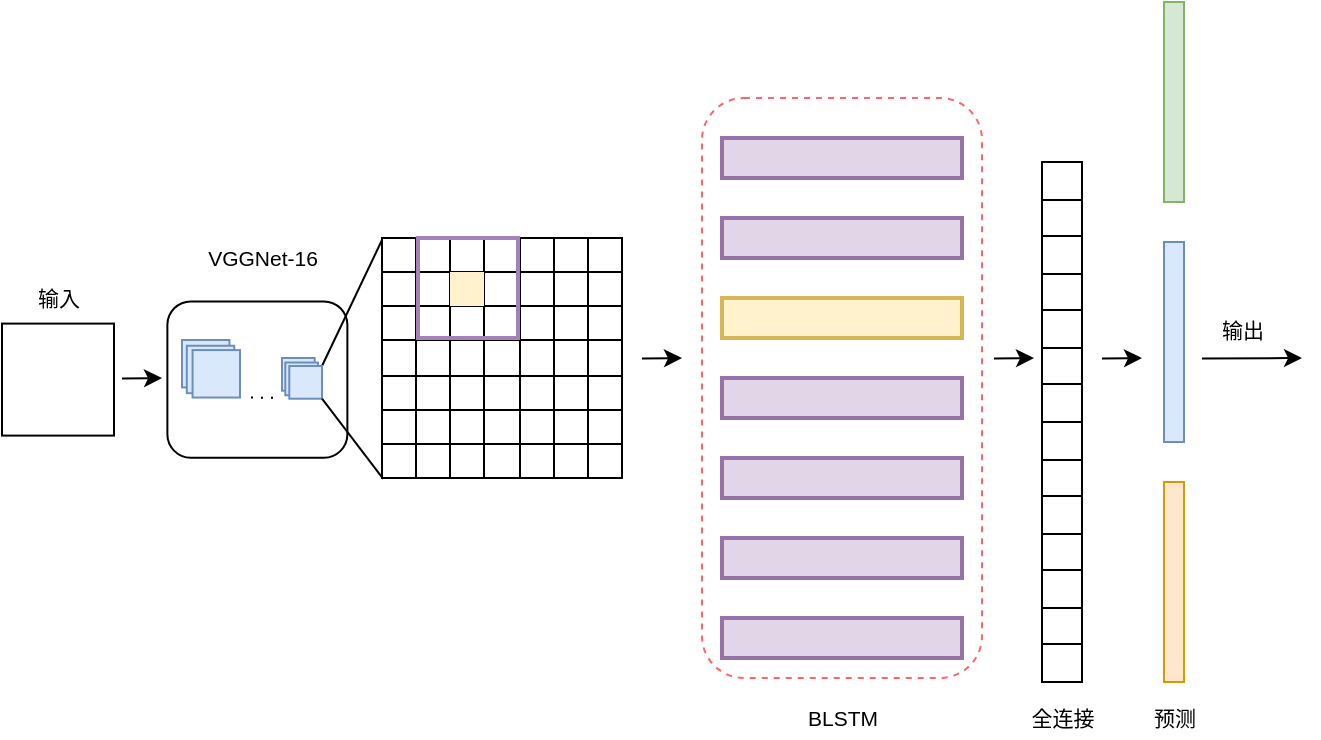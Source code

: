 <mxfile version="14.4.3" type="github">
  <diagram id="31m9Jq3Kzp0DEFLOu5cS" name="第 1 页">
    <mxGraphModel dx="981" dy="553" grid="1" gridSize="10" guides="1" tooltips="1" connect="1" arrows="1" fold="1" page="1" pageScale="1" pageWidth="827" pageHeight="1169" math="0" shadow="0">
      <root>
        <mxCell id="0" />
        <mxCell id="1" parent="0" />
        <mxCell id="COjROIzj7fQn3aTDEkL4-121" value="" style="rounded=1;whiteSpace=wrap;html=1;fillColor=none;dashed=1;strokeColor=#FF6666;" vertex="1" parent="1">
          <mxGeometry x="400" y="80" width="140" height="290" as="geometry" />
        </mxCell>
        <mxCell id="COjROIzj7fQn3aTDEkL4-10" value="" style="rounded=1;whiteSpace=wrap;html=1;fillColor=none;" vertex="1" parent="1">
          <mxGeometry x="132.69" y="181.7" width="90" height="78.18" as="geometry" />
        </mxCell>
        <mxCell id="COjROIzj7fQn3aTDEkL4-1" value="" style="whiteSpace=wrap;html=1;aspect=fixed;" vertex="1" parent="1">
          <mxGeometry x="50" y="192.793" width="56" height="56" as="geometry" />
        </mxCell>
        <mxCell id="COjROIzj7fQn3aTDEkL4-2" value="输入" style="text;html=1;align=center;verticalAlign=middle;resizable=0;points=[];autosize=1;fontSize=10.5;" vertex="1" parent="1">
          <mxGeometry x="58" y="170" width="40" height="20" as="geometry" />
        </mxCell>
        <mxCell id="COjROIzj7fQn3aTDEkL4-3" value="" style="endArrow=classic;html=1;" edge="1" parent="1">
          <mxGeometry width="50" height="50" relative="1" as="geometry">
            <mxPoint x="110" y="220.29" as="sourcePoint" />
            <mxPoint x="130" y="220" as="targetPoint" />
          </mxGeometry>
        </mxCell>
        <mxCell id="COjROIzj7fQn3aTDEkL4-11" value="&lt;font style=&quot;font-size: 10.5px&quot;&gt;VGGNet-16&lt;/font&gt;" style="text;html=1;align=center;verticalAlign=middle;resizable=0;points=[];autosize=1;fontSize=10.5;" vertex="1" parent="1">
          <mxGeometry x="140" y="150" width="80" height="20" as="geometry" />
        </mxCell>
        <mxCell id="COjROIzj7fQn3aTDEkL4-12" value="" style="shape=table;html=1;whiteSpace=wrap;startSize=0;container=1;collapsible=0;childLayout=tableLayout;" vertex="1" parent="1">
          <mxGeometry x="240" y="150" width="120" height="120" as="geometry" />
        </mxCell>
        <mxCell id="COjROIzj7fQn3aTDEkL4-13" value="" style="shape=partialRectangle;html=1;whiteSpace=wrap;collapsible=0;dropTarget=0;pointerEvents=0;fillColor=none;top=0;left=0;bottom=0;right=0;points=[[0,0.5],[1,0.5]];portConstraint=eastwest;" vertex="1" parent="COjROIzj7fQn3aTDEkL4-12">
          <mxGeometry width="120" height="17" as="geometry" />
        </mxCell>
        <mxCell id="COjROIzj7fQn3aTDEkL4-14" value="" style="shape=partialRectangle;html=1;whiteSpace=wrap;connectable=0;overflow=hidden;fillColor=none;top=0;left=0;bottom=0;right=0;" vertex="1" parent="COjROIzj7fQn3aTDEkL4-13">
          <mxGeometry width="17" height="17" as="geometry" />
        </mxCell>
        <mxCell id="COjROIzj7fQn3aTDEkL4-15" value="" style="shape=partialRectangle;html=1;whiteSpace=wrap;connectable=0;overflow=hidden;fillColor=none;top=0;left=0;bottom=0;right=0;" vertex="1" parent="COjROIzj7fQn3aTDEkL4-13">
          <mxGeometry x="17" width="17" height="17" as="geometry" />
        </mxCell>
        <mxCell id="COjROIzj7fQn3aTDEkL4-16" value="" style="shape=partialRectangle;html=1;whiteSpace=wrap;connectable=0;overflow=hidden;fillColor=none;top=0;left=0;bottom=0;right=0;" vertex="1" parent="COjROIzj7fQn3aTDEkL4-13">
          <mxGeometry x="34" width="17" height="17" as="geometry" />
        </mxCell>
        <mxCell id="COjROIzj7fQn3aTDEkL4-17" value="" style="shape=partialRectangle;html=1;whiteSpace=wrap;connectable=0;overflow=hidden;fillColor=none;top=0;left=0;bottom=0;right=0;" vertex="1" parent="COjROIzj7fQn3aTDEkL4-13">
          <mxGeometry x="51" width="18" height="17" as="geometry" />
        </mxCell>
        <mxCell id="COjROIzj7fQn3aTDEkL4-18" value="" style="shape=partialRectangle;html=1;whiteSpace=wrap;connectable=0;overflow=hidden;fillColor=none;top=0;left=0;bottom=0;right=0;" vertex="1" parent="COjROIzj7fQn3aTDEkL4-13">
          <mxGeometry x="69" width="17" height="17" as="geometry" />
        </mxCell>
        <mxCell id="COjROIzj7fQn3aTDEkL4-19" value="" style="shape=partialRectangle;html=1;whiteSpace=wrap;connectable=0;overflow=hidden;fillColor=none;top=0;left=0;bottom=0;right=0;" vertex="1" parent="COjROIzj7fQn3aTDEkL4-13">
          <mxGeometry x="86" width="17" height="17" as="geometry" />
        </mxCell>
        <mxCell id="COjROIzj7fQn3aTDEkL4-20" value="" style="shape=partialRectangle;html=1;whiteSpace=wrap;connectable=0;overflow=hidden;fillColor=none;top=0;left=0;bottom=0;right=0;" vertex="1" parent="COjROIzj7fQn3aTDEkL4-13">
          <mxGeometry x="103" width="17" height="17" as="geometry" />
        </mxCell>
        <mxCell id="COjROIzj7fQn3aTDEkL4-21" value="" style="shape=partialRectangle;html=1;whiteSpace=wrap;collapsible=0;dropTarget=0;pointerEvents=0;fillColor=none;top=0;left=0;bottom=0;right=0;points=[[0,0.5],[1,0.5]];portConstraint=eastwest;" vertex="1" parent="COjROIzj7fQn3aTDEkL4-12">
          <mxGeometry y="17" width="120" height="17" as="geometry" />
        </mxCell>
        <mxCell id="COjROIzj7fQn3aTDEkL4-22" value="" style="shape=partialRectangle;html=1;whiteSpace=wrap;connectable=0;overflow=hidden;fillColor=none;top=0;left=0;bottom=0;right=0;" vertex="1" parent="COjROIzj7fQn3aTDEkL4-21">
          <mxGeometry width="17" height="17" as="geometry" />
        </mxCell>
        <mxCell id="COjROIzj7fQn3aTDEkL4-23" value="" style="shape=partialRectangle;html=1;whiteSpace=wrap;connectable=0;overflow=hidden;fillColor=none;top=0;left=0;bottom=0;right=0;" vertex="1" parent="COjROIzj7fQn3aTDEkL4-21">
          <mxGeometry x="17" width="17" height="17" as="geometry" />
        </mxCell>
        <mxCell id="COjROIzj7fQn3aTDEkL4-24" value="" style="shape=partialRectangle;html=1;whiteSpace=wrap;connectable=0;overflow=hidden;fillColor=#fff2cc;top=0;left=0;bottom=0;right=0;strokeColor=#d6b656;" vertex="1" parent="COjROIzj7fQn3aTDEkL4-21">
          <mxGeometry x="34" width="17" height="17" as="geometry" />
        </mxCell>
        <mxCell id="COjROIzj7fQn3aTDEkL4-25" value="" style="shape=partialRectangle;html=1;whiteSpace=wrap;connectable=0;overflow=hidden;fillColor=none;top=0;left=0;bottom=0;right=0;" vertex="1" parent="COjROIzj7fQn3aTDEkL4-21">
          <mxGeometry x="51" width="18" height="17" as="geometry" />
        </mxCell>
        <mxCell id="COjROIzj7fQn3aTDEkL4-26" value="" style="shape=partialRectangle;html=1;whiteSpace=wrap;connectable=0;overflow=hidden;fillColor=none;top=0;left=0;bottom=0;right=0;" vertex="1" parent="COjROIzj7fQn3aTDEkL4-21">
          <mxGeometry x="69" width="17" height="17" as="geometry" />
        </mxCell>
        <mxCell id="COjROIzj7fQn3aTDEkL4-27" value="" style="shape=partialRectangle;html=1;whiteSpace=wrap;connectable=0;overflow=hidden;fillColor=none;top=0;left=0;bottom=0;right=0;" vertex="1" parent="COjROIzj7fQn3aTDEkL4-21">
          <mxGeometry x="86" width="17" height="17" as="geometry" />
        </mxCell>
        <mxCell id="COjROIzj7fQn3aTDEkL4-28" value="" style="shape=partialRectangle;html=1;whiteSpace=wrap;connectable=0;overflow=hidden;fillColor=none;top=0;left=0;bottom=0;right=0;" vertex="1" parent="COjROIzj7fQn3aTDEkL4-21">
          <mxGeometry x="103" width="17" height="17" as="geometry" />
        </mxCell>
        <mxCell id="COjROIzj7fQn3aTDEkL4-29" value="" style="shape=partialRectangle;html=1;whiteSpace=wrap;collapsible=0;dropTarget=0;pointerEvents=0;fillColor=none;top=0;left=0;bottom=0;right=0;points=[[0,0.5],[1,0.5]];portConstraint=eastwest;" vertex="1" parent="COjROIzj7fQn3aTDEkL4-12">
          <mxGeometry y="34" width="120" height="17" as="geometry" />
        </mxCell>
        <mxCell id="COjROIzj7fQn3aTDEkL4-30" value="" style="shape=partialRectangle;html=1;whiteSpace=wrap;connectable=0;overflow=hidden;fillColor=none;top=0;left=0;bottom=0;right=0;" vertex="1" parent="COjROIzj7fQn3aTDEkL4-29">
          <mxGeometry width="17" height="17" as="geometry" />
        </mxCell>
        <mxCell id="COjROIzj7fQn3aTDEkL4-31" value="" style="shape=partialRectangle;html=1;whiteSpace=wrap;connectable=0;overflow=hidden;fillColor=none;top=0;left=0;bottom=0;right=0;" vertex="1" parent="COjROIzj7fQn3aTDEkL4-29">
          <mxGeometry x="17" width="17" height="17" as="geometry" />
        </mxCell>
        <mxCell id="COjROIzj7fQn3aTDEkL4-32" value="" style="shape=partialRectangle;html=1;whiteSpace=wrap;connectable=0;overflow=hidden;top=0;left=0;bottom=0;right=0;strokeColor=#d79b00;fillColor=none;" vertex="1" parent="COjROIzj7fQn3aTDEkL4-29">
          <mxGeometry x="34" width="17" height="17" as="geometry" />
        </mxCell>
        <mxCell id="COjROIzj7fQn3aTDEkL4-33" value="" style="shape=partialRectangle;html=1;whiteSpace=wrap;connectable=0;overflow=hidden;fillColor=none;top=0;left=0;bottom=0;right=0;" vertex="1" parent="COjROIzj7fQn3aTDEkL4-29">
          <mxGeometry x="51" width="18" height="17" as="geometry" />
        </mxCell>
        <mxCell id="COjROIzj7fQn3aTDEkL4-34" value="" style="shape=partialRectangle;html=1;whiteSpace=wrap;connectable=0;overflow=hidden;fillColor=none;top=0;left=0;bottom=0;right=0;" vertex="1" parent="COjROIzj7fQn3aTDEkL4-29">
          <mxGeometry x="69" width="17" height="17" as="geometry" />
        </mxCell>
        <mxCell id="COjROIzj7fQn3aTDEkL4-35" value="" style="shape=partialRectangle;html=1;whiteSpace=wrap;connectable=0;overflow=hidden;fillColor=none;top=0;left=0;bottom=0;right=0;" vertex="1" parent="COjROIzj7fQn3aTDEkL4-29">
          <mxGeometry x="86" width="17" height="17" as="geometry" />
        </mxCell>
        <mxCell id="COjROIzj7fQn3aTDEkL4-36" value="" style="shape=partialRectangle;html=1;whiteSpace=wrap;connectable=0;overflow=hidden;fillColor=none;top=0;left=0;bottom=0;right=0;" vertex="1" parent="COjROIzj7fQn3aTDEkL4-29">
          <mxGeometry x="103" width="17" height="17" as="geometry" />
        </mxCell>
        <mxCell id="COjROIzj7fQn3aTDEkL4-37" value="" style="shape=partialRectangle;html=1;whiteSpace=wrap;collapsible=0;dropTarget=0;pointerEvents=0;fillColor=none;top=0;left=0;bottom=0;right=0;points=[[0,0.5],[1,0.5]];portConstraint=eastwest;" vertex="1" parent="COjROIzj7fQn3aTDEkL4-12">
          <mxGeometry y="51" width="120" height="18" as="geometry" />
        </mxCell>
        <mxCell id="COjROIzj7fQn3aTDEkL4-38" value="" style="shape=partialRectangle;html=1;whiteSpace=wrap;connectable=0;overflow=hidden;fillColor=none;top=0;left=0;bottom=0;right=0;" vertex="1" parent="COjROIzj7fQn3aTDEkL4-37">
          <mxGeometry width="17" height="18" as="geometry" />
        </mxCell>
        <mxCell id="COjROIzj7fQn3aTDEkL4-39" value="" style="shape=partialRectangle;html=1;whiteSpace=wrap;connectable=0;overflow=hidden;fillColor=none;top=0;left=0;bottom=0;right=0;" vertex="1" parent="COjROIzj7fQn3aTDEkL4-37">
          <mxGeometry x="17" width="17" height="18" as="geometry" />
        </mxCell>
        <mxCell id="COjROIzj7fQn3aTDEkL4-40" value="" style="shape=partialRectangle;html=1;whiteSpace=wrap;connectable=0;overflow=hidden;fillColor=none;top=0;left=0;bottom=0;right=0;" vertex="1" parent="COjROIzj7fQn3aTDEkL4-37">
          <mxGeometry x="34" width="17" height="18" as="geometry" />
        </mxCell>
        <mxCell id="COjROIzj7fQn3aTDEkL4-41" value="" style="shape=partialRectangle;html=1;whiteSpace=wrap;connectable=0;overflow=hidden;fillColor=none;top=0;left=0;bottom=0;right=0;" vertex="1" parent="COjROIzj7fQn3aTDEkL4-37">
          <mxGeometry x="51" width="18" height="18" as="geometry" />
        </mxCell>
        <mxCell id="COjROIzj7fQn3aTDEkL4-42" value="" style="shape=partialRectangle;html=1;whiteSpace=wrap;connectable=0;overflow=hidden;fillColor=none;top=0;left=0;bottom=0;right=0;" vertex="1" parent="COjROIzj7fQn3aTDEkL4-37">
          <mxGeometry x="69" width="17" height="18" as="geometry" />
        </mxCell>
        <mxCell id="COjROIzj7fQn3aTDEkL4-43" value="" style="shape=partialRectangle;html=1;whiteSpace=wrap;connectable=0;overflow=hidden;fillColor=none;top=0;left=0;bottom=0;right=0;" vertex="1" parent="COjROIzj7fQn3aTDEkL4-37">
          <mxGeometry x="86" width="17" height="18" as="geometry" />
        </mxCell>
        <mxCell id="COjROIzj7fQn3aTDEkL4-44" value="" style="shape=partialRectangle;html=1;whiteSpace=wrap;connectable=0;overflow=hidden;fillColor=none;top=0;left=0;bottom=0;right=0;" vertex="1" parent="COjROIzj7fQn3aTDEkL4-37">
          <mxGeometry x="103" width="17" height="18" as="geometry" />
        </mxCell>
        <mxCell id="COjROIzj7fQn3aTDEkL4-45" value="" style="shape=partialRectangle;html=1;whiteSpace=wrap;collapsible=0;dropTarget=0;pointerEvents=0;fillColor=none;top=0;left=0;bottom=0;right=0;points=[[0,0.5],[1,0.5]];portConstraint=eastwest;" vertex="1" parent="COjROIzj7fQn3aTDEkL4-12">
          <mxGeometry y="69" width="120" height="17" as="geometry" />
        </mxCell>
        <mxCell id="COjROIzj7fQn3aTDEkL4-46" value="" style="shape=partialRectangle;html=1;whiteSpace=wrap;connectable=0;overflow=hidden;fillColor=none;top=0;left=0;bottom=0;right=0;" vertex="1" parent="COjROIzj7fQn3aTDEkL4-45">
          <mxGeometry width="17" height="17" as="geometry" />
        </mxCell>
        <mxCell id="COjROIzj7fQn3aTDEkL4-47" value="" style="shape=partialRectangle;html=1;whiteSpace=wrap;connectable=0;overflow=hidden;fillColor=none;top=0;left=0;bottom=0;right=0;" vertex="1" parent="COjROIzj7fQn3aTDEkL4-45">
          <mxGeometry x="17" width="17" height="17" as="geometry" />
        </mxCell>
        <mxCell id="COjROIzj7fQn3aTDEkL4-48" value="" style="shape=partialRectangle;html=1;whiteSpace=wrap;connectable=0;overflow=hidden;fillColor=none;top=0;left=0;bottom=0;right=0;" vertex="1" parent="COjROIzj7fQn3aTDEkL4-45">
          <mxGeometry x="34" width="17" height="17" as="geometry" />
        </mxCell>
        <mxCell id="COjROIzj7fQn3aTDEkL4-49" value="" style="shape=partialRectangle;html=1;whiteSpace=wrap;connectable=0;overflow=hidden;fillColor=none;top=0;left=0;bottom=0;right=0;" vertex="1" parent="COjROIzj7fQn3aTDEkL4-45">
          <mxGeometry x="51" width="18" height="17" as="geometry" />
        </mxCell>
        <mxCell id="COjROIzj7fQn3aTDEkL4-50" value="" style="shape=partialRectangle;html=1;whiteSpace=wrap;connectable=0;overflow=hidden;fillColor=none;top=0;left=0;bottom=0;right=0;" vertex="1" parent="COjROIzj7fQn3aTDEkL4-45">
          <mxGeometry x="69" width="17" height="17" as="geometry" />
        </mxCell>
        <mxCell id="COjROIzj7fQn3aTDEkL4-51" value="" style="shape=partialRectangle;html=1;whiteSpace=wrap;connectable=0;overflow=hidden;fillColor=none;top=0;left=0;bottom=0;right=0;" vertex="1" parent="COjROIzj7fQn3aTDEkL4-45">
          <mxGeometry x="86" width="17" height="17" as="geometry" />
        </mxCell>
        <mxCell id="COjROIzj7fQn3aTDEkL4-52" value="" style="shape=partialRectangle;html=1;whiteSpace=wrap;connectable=0;overflow=hidden;fillColor=none;top=0;left=0;bottom=0;right=0;" vertex="1" parent="COjROIzj7fQn3aTDEkL4-45">
          <mxGeometry x="103" width="17" height="17" as="geometry" />
        </mxCell>
        <mxCell id="COjROIzj7fQn3aTDEkL4-53" value="" style="shape=partialRectangle;html=1;whiteSpace=wrap;collapsible=0;dropTarget=0;pointerEvents=0;fillColor=none;top=0;left=0;bottom=0;right=0;points=[[0,0.5],[1,0.5]];portConstraint=eastwest;" vertex="1" parent="COjROIzj7fQn3aTDEkL4-12">
          <mxGeometry y="86" width="120" height="17" as="geometry" />
        </mxCell>
        <mxCell id="COjROIzj7fQn3aTDEkL4-54" value="" style="shape=partialRectangle;html=1;whiteSpace=wrap;connectable=0;overflow=hidden;fillColor=none;top=0;left=0;bottom=0;right=0;" vertex="1" parent="COjROIzj7fQn3aTDEkL4-53">
          <mxGeometry width="17" height="17" as="geometry" />
        </mxCell>
        <mxCell id="COjROIzj7fQn3aTDEkL4-55" value="" style="shape=partialRectangle;html=1;whiteSpace=wrap;connectable=0;overflow=hidden;fillColor=none;top=0;left=0;bottom=0;right=0;" vertex="1" parent="COjROIzj7fQn3aTDEkL4-53">
          <mxGeometry x="17" width="17" height="17" as="geometry" />
        </mxCell>
        <mxCell id="COjROIzj7fQn3aTDEkL4-56" value="" style="shape=partialRectangle;html=1;whiteSpace=wrap;connectable=0;overflow=hidden;fillColor=none;top=0;left=0;bottom=0;right=0;" vertex="1" parent="COjROIzj7fQn3aTDEkL4-53">
          <mxGeometry x="34" width="17" height="17" as="geometry" />
        </mxCell>
        <mxCell id="COjROIzj7fQn3aTDEkL4-57" value="" style="shape=partialRectangle;html=1;whiteSpace=wrap;connectable=0;overflow=hidden;fillColor=none;top=0;left=0;bottom=0;right=0;" vertex="1" parent="COjROIzj7fQn3aTDEkL4-53">
          <mxGeometry x="51" width="18" height="17" as="geometry" />
        </mxCell>
        <mxCell id="COjROIzj7fQn3aTDEkL4-58" value="" style="shape=partialRectangle;html=1;whiteSpace=wrap;connectable=0;overflow=hidden;fillColor=none;top=0;left=0;bottom=0;right=0;" vertex="1" parent="COjROIzj7fQn3aTDEkL4-53">
          <mxGeometry x="69" width="17" height="17" as="geometry" />
        </mxCell>
        <mxCell id="COjROIzj7fQn3aTDEkL4-59" value="" style="shape=partialRectangle;html=1;whiteSpace=wrap;connectable=0;overflow=hidden;fillColor=none;top=0;left=0;bottom=0;right=0;" vertex="1" parent="COjROIzj7fQn3aTDEkL4-53">
          <mxGeometry x="86" width="17" height="17" as="geometry" />
        </mxCell>
        <mxCell id="COjROIzj7fQn3aTDEkL4-60" value="" style="shape=partialRectangle;html=1;whiteSpace=wrap;connectable=0;overflow=hidden;fillColor=none;top=0;left=0;bottom=0;right=0;" vertex="1" parent="COjROIzj7fQn3aTDEkL4-53">
          <mxGeometry x="103" width="17" height="17" as="geometry" />
        </mxCell>
        <mxCell id="COjROIzj7fQn3aTDEkL4-61" value="" style="shape=partialRectangle;html=1;whiteSpace=wrap;collapsible=0;dropTarget=0;pointerEvents=0;fillColor=none;top=0;left=0;bottom=0;right=0;points=[[0,0.5],[1,0.5]];portConstraint=eastwest;" vertex="1" parent="COjROIzj7fQn3aTDEkL4-12">
          <mxGeometry y="103" width="120" height="17" as="geometry" />
        </mxCell>
        <mxCell id="COjROIzj7fQn3aTDEkL4-62" value="" style="shape=partialRectangle;html=1;whiteSpace=wrap;connectable=0;overflow=hidden;fillColor=none;top=0;left=0;bottom=0;right=0;" vertex="1" parent="COjROIzj7fQn3aTDEkL4-61">
          <mxGeometry width="17" height="17" as="geometry" />
        </mxCell>
        <mxCell id="COjROIzj7fQn3aTDEkL4-63" value="" style="shape=partialRectangle;html=1;whiteSpace=wrap;connectable=0;overflow=hidden;fillColor=none;top=0;left=0;bottom=0;right=0;" vertex="1" parent="COjROIzj7fQn3aTDEkL4-61">
          <mxGeometry x="17" width="17" height="17" as="geometry" />
        </mxCell>
        <mxCell id="COjROIzj7fQn3aTDEkL4-64" value="" style="shape=partialRectangle;html=1;whiteSpace=wrap;connectable=0;overflow=hidden;fillColor=none;top=0;left=0;bottom=0;right=0;" vertex="1" parent="COjROIzj7fQn3aTDEkL4-61">
          <mxGeometry x="34" width="17" height="17" as="geometry" />
        </mxCell>
        <mxCell id="COjROIzj7fQn3aTDEkL4-65" value="" style="shape=partialRectangle;html=1;whiteSpace=wrap;connectable=0;overflow=hidden;fillColor=none;top=0;left=0;bottom=0;right=0;" vertex="1" parent="COjROIzj7fQn3aTDEkL4-61">
          <mxGeometry x="51" width="18" height="17" as="geometry" />
        </mxCell>
        <mxCell id="COjROIzj7fQn3aTDEkL4-66" value="" style="shape=partialRectangle;html=1;whiteSpace=wrap;connectable=0;overflow=hidden;fillColor=none;top=0;left=0;bottom=0;right=0;" vertex="1" parent="COjROIzj7fQn3aTDEkL4-61">
          <mxGeometry x="69" width="17" height="17" as="geometry" />
        </mxCell>
        <mxCell id="COjROIzj7fQn3aTDEkL4-67" value="" style="shape=partialRectangle;html=1;whiteSpace=wrap;connectable=0;overflow=hidden;fillColor=none;top=0;left=0;bottom=0;right=0;" vertex="1" parent="COjROIzj7fQn3aTDEkL4-61">
          <mxGeometry x="86" width="17" height="17" as="geometry" />
        </mxCell>
        <mxCell id="COjROIzj7fQn3aTDEkL4-68" value="" style="shape=partialRectangle;html=1;whiteSpace=wrap;connectable=0;overflow=hidden;fillColor=none;top=0;left=0;bottom=0;right=0;" vertex="1" parent="COjROIzj7fQn3aTDEkL4-61">
          <mxGeometry x="103" width="17" height="17" as="geometry" />
        </mxCell>
        <mxCell id="COjROIzj7fQn3aTDEkL4-69" value="" style="endArrow=none;html=1;exitX=1;exitY=0;exitDx=0;exitDy=0;entryX=0;entryY=0.059;entryDx=0;entryDy=0;entryPerimeter=0;" edge="1" parent="1" source="COjROIzj7fQn3aTDEkL4-75" target="COjROIzj7fQn3aTDEkL4-13">
          <mxGeometry width="50" height="50" relative="1" as="geometry">
            <mxPoint x="240" y="270" as="sourcePoint" />
            <mxPoint x="250" y="151" as="targetPoint" />
          </mxGeometry>
        </mxCell>
        <mxCell id="COjROIzj7fQn3aTDEkL4-6" value="" style="whiteSpace=wrap;html=1;aspect=fixed;fillColor=#dae8fc;strokeColor=#6c8ebf;" vertex="1" parent="1">
          <mxGeometry x="140" y="201" width="23.719" height="23.719" as="geometry" />
        </mxCell>
        <mxCell id="COjROIzj7fQn3aTDEkL4-7" value="" style="whiteSpace=wrap;html=1;aspect=fixed;fillColor=#dae8fc;strokeColor=#6c8ebf;" vertex="1" parent="1">
          <mxGeometry x="142.393" y="203.874" width="23.719" height="23.719" as="geometry" />
        </mxCell>
        <mxCell id="COjROIzj7fQn3aTDEkL4-70" value="" style="whiteSpace=wrap;html=1;aspect=fixed;fillColor=#dae8fc;strokeColor=#6c8ebf;" vertex="1" parent="1">
          <mxGeometry x="145.281" y="206.04" width="23.719" height="23.719" as="geometry" />
        </mxCell>
        <mxCell id="COjROIzj7fQn3aTDEkL4-76" value="" style="group" vertex="1" connectable="0" parent="1">
          <mxGeometry x="190" y="210" width="20" height="22.78" as="geometry" />
        </mxCell>
        <mxCell id="COjROIzj7fQn3aTDEkL4-73" value="" style="whiteSpace=wrap;html=1;aspect=fixed;fillColor=#dae8fc;strokeColor=#6c8ebf;" vertex="1" parent="COjROIzj7fQn3aTDEkL4-76">
          <mxGeometry width="16.358" height="16.358" as="geometry" />
        </mxCell>
        <mxCell id="COjROIzj7fQn3aTDEkL4-74" value="" style="whiteSpace=wrap;html=1;aspect=fixed;fillColor=#dae8fc;strokeColor=#6c8ebf;" vertex="1" parent="COjROIzj7fQn3aTDEkL4-76">
          <mxGeometry x="1.65" y="2.277" width="16.358" height="16.358" as="geometry" />
        </mxCell>
        <mxCell id="COjROIzj7fQn3aTDEkL4-75" value="" style="whiteSpace=wrap;html=1;aspect=fixed;fillColor=#dae8fc;strokeColor=#6c8ebf;" vertex="1" parent="COjROIzj7fQn3aTDEkL4-76">
          <mxGeometry x="3.642" y="3.992" width="16.358" height="16.358" as="geometry" />
        </mxCell>
        <mxCell id="COjROIzj7fQn3aTDEkL4-78" value="" style="endArrow=none;dashed=1;html=1;dashPattern=1 4;" edge="1" parent="1">
          <mxGeometry width="50" height="50" relative="1" as="geometry">
            <mxPoint x="174.5" y="229.76" as="sourcePoint" />
            <mxPoint x="185.5" y="229.88" as="targetPoint" />
          </mxGeometry>
        </mxCell>
        <mxCell id="COjROIzj7fQn3aTDEkL4-80" value="" style="endArrow=none;html=1;exitX=1;exitY=1;exitDx=0;exitDy=0;entryX=0.005;entryY=1.023;entryDx=0;entryDy=0;entryPerimeter=0;" edge="1" parent="1" source="COjROIzj7fQn3aTDEkL4-75" target="COjROIzj7fQn3aTDEkL4-61">
          <mxGeometry width="50" height="50" relative="1" as="geometry">
            <mxPoint x="240" y="250" as="sourcePoint" />
            <mxPoint x="290" y="200" as="targetPoint" />
          </mxGeometry>
        </mxCell>
        <mxCell id="COjROIzj7fQn3aTDEkL4-81" value="" style="whiteSpace=wrap;html=1;aspect=fixed;fillColor=none;strokeColor=#A680B8;strokeWidth=2;" vertex="1" parent="1">
          <mxGeometry x="258" y="150" width="50" height="50" as="geometry" />
        </mxCell>
        <mxCell id="COjROIzj7fQn3aTDEkL4-82" value="" style="rounded=0;whiteSpace=wrap;html=1;strokeColor=#9673a6;strokeWidth=2;fillColor=#e1d5e7;" vertex="1" parent="1">
          <mxGeometry x="410" y="100" width="120" height="20" as="geometry" />
        </mxCell>
        <mxCell id="COjROIzj7fQn3aTDEkL4-83" value="" style="rounded=0;whiteSpace=wrap;html=1;strokeColor=#9673a6;strokeWidth=2;fillColor=#e1d5e7;" vertex="1" parent="1">
          <mxGeometry x="410" y="140" width="120" height="20" as="geometry" />
        </mxCell>
        <mxCell id="COjROIzj7fQn3aTDEkL4-84" value="" style="rounded=0;whiteSpace=wrap;html=1;strokeColor=#d6b656;strokeWidth=2;fillColor=#fff2cc;" vertex="1" parent="1">
          <mxGeometry x="410" y="180" width="120" height="20" as="geometry" />
        </mxCell>
        <mxCell id="COjROIzj7fQn3aTDEkL4-85" value="" style="rounded=0;whiteSpace=wrap;html=1;strokeColor=#9673a6;strokeWidth=2;fillColor=#e1d5e7;" vertex="1" parent="1">
          <mxGeometry x="410" y="220" width="120" height="20" as="geometry" />
        </mxCell>
        <mxCell id="COjROIzj7fQn3aTDEkL4-86" value="" style="rounded=0;whiteSpace=wrap;html=1;strokeColor=#9673a6;strokeWidth=2;fillColor=#e1d5e7;" vertex="1" parent="1">
          <mxGeometry x="410" y="260" width="120" height="20" as="geometry" />
        </mxCell>
        <mxCell id="COjROIzj7fQn3aTDEkL4-87" value="" style="rounded=0;whiteSpace=wrap;html=1;strokeColor=#9673a6;strokeWidth=2;fillColor=#e1d5e7;" vertex="1" parent="1">
          <mxGeometry x="410" y="300" width="120" height="20" as="geometry" />
        </mxCell>
        <mxCell id="COjROIzj7fQn3aTDEkL4-88" value="" style="rounded=0;whiteSpace=wrap;html=1;strokeColor=#9673a6;strokeWidth=2;fillColor=#e1d5e7;" vertex="1" parent="1">
          <mxGeometry x="410" y="340" width="120" height="20" as="geometry" />
        </mxCell>
        <mxCell id="COjROIzj7fQn3aTDEkL4-89" value="" style="shape=table;html=1;whiteSpace=wrap;startSize=0;container=1;collapsible=0;childLayout=tableLayout;" vertex="1" parent="1">
          <mxGeometry x="570" y="112" width="20" height="260" as="geometry" />
        </mxCell>
        <mxCell id="COjROIzj7fQn3aTDEkL4-90" value="" style="shape=partialRectangle;html=1;whiteSpace=wrap;collapsible=0;dropTarget=0;pointerEvents=0;fillColor=none;top=0;left=0;bottom=0;right=0;points=[[0,0.5],[1,0.5]];portConstraint=eastwest;" vertex="1" parent="COjROIzj7fQn3aTDEkL4-89">
          <mxGeometry width="20" height="19" as="geometry" />
        </mxCell>
        <mxCell id="COjROIzj7fQn3aTDEkL4-91" value="" style="shape=partialRectangle;html=1;whiteSpace=wrap;connectable=0;overflow=hidden;fillColor=none;top=0;left=0;bottom=0;right=0;" vertex="1" parent="COjROIzj7fQn3aTDEkL4-90">
          <mxGeometry width="20" height="19" as="geometry" />
        </mxCell>
        <mxCell id="COjROIzj7fQn3aTDEkL4-92" value="" style="shape=partialRectangle;html=1;whiteSpace=wrap;collapsible=0;dropTarget=0;pointerEvents=0;fillColor=none;top=0;left=0;bottom=0;right=0;points=[[0,0.5],[1,0.5]];portConstraint=eastwest;" vertex="1" parent="COjROIzj7fQn3aTDEkL4-89">
          <mxGeometry y="19" width="20" height="18" as="geometry" />
        </mxCell>
        <mxCell id="COjROIzj7fQn3aTDEkL4-93" value="" style="shape=partialRectangle;html=1;whiteSpace=wrap;connectable=0;overflow=hidden;fillColor=none;top=0;left=0;bottom=0;right=0;" vertex="1" parent="COjROIzj7fQn3aTDEkL4-92">
          <mxGeometry width="20" height="18" as="geometry" />
        </mxCell>
        <mxCell id="COjROIzj7fQn3aTDEkL4-94" value="" style="shape=partialRectangle;html=1;whiteSpace=wrap;collapsible=0;dropTarget=0;pointerEvents=0;fillColor=none;top=0;left=0;bottom=0;right=0;points=[[0,0.5],[1,0.5]];portConstraint=eastwest;" vertex="1" parent="COjROIzj7fQn3aTDEkL4-89">
          <mxGeometry y="37" width="20" height="19" as="geometry" />
        </mxCell>
        <mxCell id="COjROIzj7fQn3aTDEkL4-95" value="" style="shape=partialRectangle;html=1;whiteSpace=wrap;connectable=0;overflow=hidden;fillColor=none;top=0;left=0;bottom=0;right=0;" vertex="1" parent="COjROIzj7fQn3aTDEkL4-94">
          <mxGeometry width="20" height="19" as="geometry" />
        </mxCell>
        <mxCell id="COjROIzj7fQn3aTDEkL4-96" value="" style="shape=partialRectangle;html=1;whiteSpace=wrap;collapsible=0;dropTarget=0;pointerEvents=0;fillColor=none;top=0;left=0;bottom=0;right=0;points=[[0,0.5],[1,0.5]];portConstraint=eastwest;" vertex="1" parent="COjROIzj7fQn3aTDEkL4-89">
          <mxGeometry y="56" width="20" height="18" as="geometry" />
        </mxCell>
        <mxCell id="COjROIzj7fQn3aTDEkL4-97" value="" style="shape=partialRectangle;html=1;whiteSpace=wrap;connectable=0;overflow=hidden;fillColor=none;top=0;left=0;bottom=0;right=0;" vertex="1" parent="COjROIzj7fQn3aTDEkL4-96">
          <mxGeometry width="20" height="18" as="geometry" />
        </mxCell>
        <mxCell id="COjROIzj7fQn3aTDEkL4-98" value="" style="shape=partialRectangle;html=1;whiteSpace=wrap;collapsible=0;dropTarget=0;pointerEvents=0;fillColor=none;top=0;left=0;bottom=0;right=0;points=[[0,0.5],[1,0.5]];portConstraint=eastwest;" vertex="1" parent="COjROIzj7fQn3aTDEkL4-89">
          <mxGeometry y="74" width="20" height="19" as="geometry" />
        </mxCell>
        <mxCell id="COjROIzj7fQn3aTDEkL4-99" value="" style="shape=partialRectangle;html=1;whiteSpace=wrap;connectable=0;overflow=hidden;fillColor=none;top=0;left=0;bottom=0;right=0;" vertex="1" parent="COjROIzj7fQn3aTDEkL4-98">
          <mxGeometry width="20" height="19" as="geometry" />
        </mxCell>
        <mxCell id="COjROIzj7fQn3aTDEkL4-100" value="" style="shape=partialRectangle;html=1;whiteSpace=wrap;collapsible=0;dropTarget=0;pointerEvents=0;fillColor=none;top=0;left=0;bottom=0;right=0;points=[[0,0.5],[1,0.5]];portConstraint=eastwest;" vertex="1" parent="COjROIzj7fQn3aTDEkL4-89">
          <mxGeometry y="93" width="20" height="18" as="geometry" />
        </mxCell>
        <mxCell id="COjROIzj7fQn3aTDEkL4-101" value="" style="shape=partialRectangle;html=1;whiteSpace=wrap;connectable=0;overflow=hidden;fillColor=none;top=0;left=0;bottom=0;right=0;" vertex="1" parent="COjROIzj7fQn3aTDEkL4-100">
          <mxGeometry width="20" height="18" as="geometry" />
        </mxCell>
        <mxCell id="COjROIzj7fQn3aTDEkL4-102" value="" style="shape=partialRectangle;html=1;whiteSpace=wrap;collapsible=0;dropTarget=0;pointerEvents=0;fillColor=none;top=0;left=0;bottom=0;right=0;points=[[0,0.5],[1,0.5]];portConstraint=eastwest;" vertex="1" parent="COjROIzj7fQn3aTDEkL4-89">
          <mxGeometry y="111" width="20" height="19" as="geometry" />
        </mxCell>
        <mxCell id="COjROIzj7fQn3aTDEkL4-103" value="" style="shape=partialRectangle;html=1;whiteSpace=wrap;connectable=0;overflow=hidden;fillColor=none;top=0;left=0;bottom=0;right=0;" vertex="1" parent="COjROIzj7fQn3aTDEkL4-102">
          <mxGeometry width="20" height="19" as="geometry" />
        </mxCell>
        <mxCell id="COjROIzj7fQn3aTDEkL4-104" value="" style="shape=partialRectangle;html=1;whiteSpace=wrap;collapsible=0;dropTarget=0;pointerEvents=0;fillColor=none;top=0;left=0;bottom=0;right=0;points=[[0,0.5],[1,0.5]];portConstraint=eastwest;" vertex="1" parent="COjROIzj7fQn3aTDEkL4-89">
          <mxGeometry y="130" width="20" height="19" as="geometry" />
        </mxCell>
        <mxCell id="COjROIzj7fQn3aTDEkL4-105" value="" style="shape=partialRectangle;html=1;whiteSpace=wrap;connectable=0;overflow=hidden;fillColor=none;top=0;left=0;bottom=0;right=0;" vertex="1" parent="COjROIzj7fQn3aTDEkL4-104">
          <mxGeometry width="20" height="19" as="geometry" />
        </mxCell>
        <mxCell id="COjROIzj7fQn3aTDEkL4-106" value="" style="shape=partialRectangle;html=1;whiteSpace=wrap;collapsible=0;dropTarget=0;pointerEvents=0;fillColor=none;top=0;left=0;bottom=0;right=0;points=[[0,0.5],[1,0.5]];portConstraint=eastwest;" vertex="1" parent="COjROIzj7fQn3aTDEkL4-89">
          <mxGeometry y="149" width="20" height="18" as="geometry" />
        </mxCell>
        <mxCell id="COjROIzj7fQn3aTDEkL4-107" value="" style="shape=partialRectangle;html=1;whiteSpace=wrap;connectable=0;overflow=hidden;fillColor=none;top=0;left=0;bottom=0;right=0;" vertex="1" parent="COjROIzj7fQn3aTDEkL4-106">
          <mxGeometry width="20" height="18" as="geometry" />
        </mxCell>
        <mxCell id="COjROIzj7fQn3aTDEkL4-108" value="" style="shape=partialRectangle;html=1;whiteSpace=wrap;collapsible=0;dropTarget=0;pointerEvents=0;fillColor=none;top=0;left=0;bottom=0;right=0;points=[[0,0.5],[1,0.5]];portConstraint=eastwest;" vertex="1" parent="COjROIzj7fQn3aTDEkL4-89">
          <mxGeometry y="167" width="20" height="19" as="geometry" />
        </mxCell>
        <mxCell id="COjROIzj7fQn3aTDEkL4-109" value="" style="shape=partialRectangle;html=1;whiteSpace=wrap;connectable=0;overflow=hidden;fillColor=none;top=0;left=0;bottom=0;right=0;" vertex="1" parent="COjROIzj7fQn3aTDEkL4-108">
          <mxGeometry width="20" height="19" as="geometry" />
        </mxCell>
        <mxCell id="COjROIzj7fQn3aTDEkL4-110" value="" style="shape=partialRectangle;html=1;whiteSpace=wrap;collapsible=0;dropTarget=0;pointerEvents=0;fillColor=none;top=0;left=0;bottom=0;right=0;points=[[0,0.5],[1,0.5]];portConstraint=eastwest;" vertex="1" parent="COjROIzj7fQn3aTDEkL4-89">
          <mxGeometry y="186" width="20" height="18" as="geometry" />
        </mxCell>
        <mxCell id="COjROIzj7fQn3aTDEkL4-111" value="" style="shape=partialRectangle;html=1;whiteSpace=wrap;connectable=0;overflow=hidden;fillColor=none;top=0;left=0;bottom=0;right=0;" vertex="1" parent="COjROIzj7fQn3aTDEkL4-110">
          <mxGeometry width="20" height="18" as="geometry" />
        </mxCell>
        <mxCell id="COjROIzj7fQn3aTDEkL4-112" value="" style="shape=partialRectangle;html=1;whiteSpace=wrap;collapsible=0;dropTarget=0;pointerEvents=0;fillColor=none;top=0;left=0;bottom=0;right=0;points=[[0,0.5],[1,0.5]];portConstraint=eastwest;" vertex="1" parent="COjROIzj7fQn3aTDEkL4-89">
          <mxGeometry y="204" width="20" height="19" as="geometry" />
        </mxCell>
        <mxCell id="COjROIzj7fQn3aTDEkL4-113" value="" style="shape=partialRectangle;html=1;whiteSpace=wrap;connectable=0;overflow=hidden;fillColor=none;top=0;left=0;bottom=0;right=0;" vertex="1" parent="COjROIzj7fQn3aTDEkL4-112">
          <mxGeometry width="20" height="19" as="geometry" />
        </mxCell>
        <mxCell id="COjROIzj7fQn3aTDEkL4-114" value="" style="shape=partialRectangle;html=1;whiteSpace=wrap;collapsible=0;dropTarget=0;pointerEvents=0;fillColor=none;top=0;left=0;bottom=0;right=0;points=[[0,0.5],[1,0.5]];portConstraint=eastwest;" vertex="1" parent="COjROIzj7fQn3aTDEkL4-89">
          <mxGeometry y="223" width="20" height="18" as="geometry" />
        </mxCell>
        <mxCell id="COjROIzj7fQn3aTDEkL4-115" value="" style="shape=partialRectangle;html=1;whiteSpace=wrap;connectable=0;overflow=hidden;fillColor=none;top=0;left=0;bottom=0;right=0;" vertex="1" parent="COjROIzj7fQn3aTDEkL4-114">
          <mxGeometry width="20" height="18" as="geometry" />
        </mxCell>
        <mxCell id="COjROIzj7fQn3aTDEkL4-116" value="" style="shape=partialRectangle;html=1;whiteSpace=wrap;collapsible=0;dropTarget=0;pointerEvents=0;fillColor=none;top=0;left=0;bottom=0;right=0;points=[[0,0.5],[1,0.5]];portConstraint=eastwest;" vertex="1" parent="COjROIzj7fQn3aTDEkL4-89">
          <mxGeometry y="241" width="20" height="19" as="geometry" />
        </mxCell>
        <mxCell id="COjROIzj7fQn3aTDEkL4-117" value="" style="shape=partialRectangle;html=1;whiteSpace=wrap;connectable=0;overflow=hidden;fillColor=none;top=0;left=0;bottom=0;right=0;" vertex="1" parent="COjROIzj7fQn3aTDEkL4-116">
          <mxGeometry width="20" height="19" as="geometry" />
        </mxCell>
        <mxCell id="COjROIzj7fQn3aTDEkL4-118" value="" style="rounded=0;whiteSpace=wrap;html=1;strokeColor=#82b366;fillColor=#d5e8d4;" vertex="1" parent="1">
          <mxGeometry x="631" y="32" width="10" height="100" as="geometry" />
        </mxCell>
        <mxCell id="COjROIzj7fQn3aTDEkL4-119" value="" style="rounded=0;whiteSpace=wrap;html=1;strokeColor=#6c8ebf;fillColor=#dae8fc;" vertex="1" parent="1">
          <mxGeometry x="631" y="152.0" width="10" height="100" as="geometry" />
        </mxCell>
        <mxCell id="COjROIzj7fQn3aTDEkL4-120" value="" style="rounded=0;whiteSpace=wrap;html=1;strokeColor=#d79b00;fillColor=#ffe6cc;" vertex="1" parent="1">
          <mxGeometry x="631" y="272" width="10" height="100" as="geometry" />
        </mxCell>
        <mxCell id="COjROIzj7fQn3aTDEkL4-122" value="&lt;font style=&quot;font-size: 10.5px&quot;&gt;BLSTM&lt;/font&gt;" style="text;html=1;align=center;verticalAlign=middle;resizable=0;points=[];autosize=1;fontSize=10.5;" vertex="1" parent="1">
          <mxGeometry x="440" y="380" width="60" height="20" as="geometry" />
        </mxCell>
        <mxCell id="COjROIzj7fQn3aTDEkL4-123" value="" style="endArrow=classic;html=1;" edge="1" parent="1">
          <mxGeometry width="50" height="50" relative="1" as="geometry">
            <mxPoint x="370" y="210.29" as="sourcePoint" />
            <mxPoint x="390" y="210" as="targetPoint" />
          </mxGeometry>
        </mxCell>
        <mxCell id="COjROIzj7fQn3aTDEkL4-124" value="" style="endArrow=classic;html=1;" edge="1" parent="1">
          <mxGeometry width="50" height="50" relative="1" as="geometry">
            <mxPoint x="546" y="210.29" as="sourcePoint" />
            <mxPoint x="566" y="210" as="targetPoint" />
          </mxGeometry>
        </mxCell>
        <mxCell id="COjROIzj7fQn3aTDEkL4-125" value="" style="endArrow=classic;html=1;" edge="1" parent="1">
          <mxGeometry width="50" height="50" relative="1" as="geometry">
            <mxPoint x="600" y="210.29" as="sourcePoint" />
            <mxPoint x="620" y="210" as="targetPoint" />
          </mxGeometry>
        </mxCell>
        <mxCell id="COjROIzj7fQn3aTDEkL4-126" value="&lt;font style=&quot;font-size: 10.5px&quot;&gt;全连接&lt;br&gt;&lt;/font&gt;" style="text;html=1;align=center;verticalAlign=middle;resizable=0;points=[];autosize=1;fontSize=10.5;" vertex="1" parent="1">
          <mxGeometry x="555" y="380" width="50" height="20" as="geometry" />
        </mxCell>
        <mxCell id="COjROIzj7fQn3aTDEkL4-127" value="&lt;font style=&quot;font-size: 10.5px&quot;&gt;预测&lt;br&gt;&lt;/font&gt;" style="text;html=1;align=center;verticalAlign=middle;resizable=0;points=[];autosize=1;fontSize=10.5;" vertex="1" parent="1">
          <mxGeometry x="616" y="380" width="40" height="20" as="geometry" />
        </mxCell>
        <mxCell id="COjROIzj7fQn3aTDEkL4-129" value="" style="endArrow=classic;html=1;" edge="1" parent="1">
          <mxGeometry width="50" height="50" relative="1" as="geometry">
            <mxPoint x="650" y="210.29" as="sourcePoint" />
            <mxPoint x="700" y="210" as="targetPoint" />
          </mxGeometry>
        </mxCell>
        <mxCell id="COjROIzj7fQn3aTDEkL4-130" value="&lt;font style=&quot;font-size: 10.5px&quot;&gt;输出&lt;br&gt;&lt;/font&gt;" style="text;html=1;align=center;verticalAlign=middle;resizable=0;points=[];autosize=1;fontSize=10.5;" vertex="1" parent="1">
          <mxGeometry x="650" y="186.04" width="40" height="20" as="geometry" />
        </mxCell>
      </root>
    </mxGraphModel>
  </diagram>
</mxfile>
